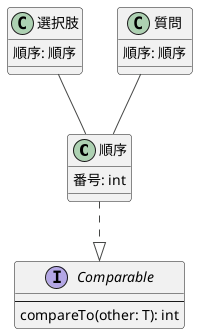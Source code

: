 @startuml
'https://plantuml.com/class-diagram

!theme toy

skinparam shadowing false
skinparam backgroundColor white
skinparam defaultFontName Cica

class 順序 {
    番号: int
}

class 選択肢 {
    順序: 順序
}

class 質問 {
    順序: 順序
}

interface Comparable {
--
compareTo(other: T): int
}

順序 ..|> Comparable
選択肢 -- 順序
質問 -- 順序

@enduml
